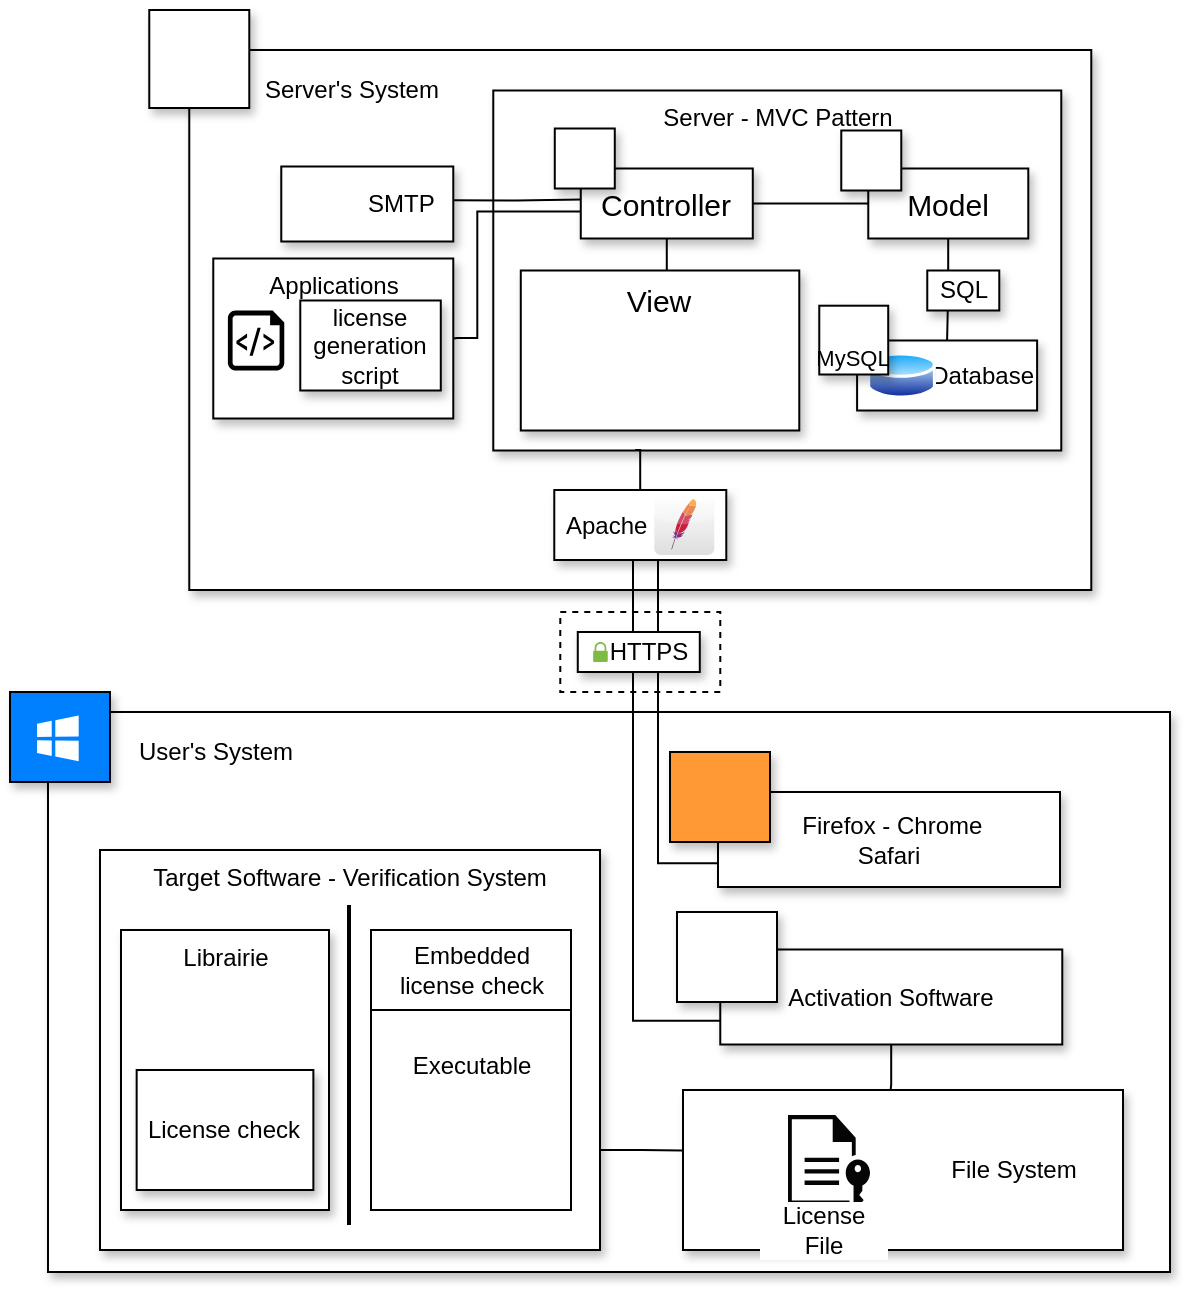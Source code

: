 <mxfile version="15.9.1" type="device"><diagram id="l9h-be2AoQLYjOmCdiXf" name="Page-1"><mxGraphModel dx="1190" dy="692" grid="1" gridSize="10" guides="1" tooltips="1" connect="1" arrows="1" fold="1" page="1" pageScale="1" pageWidth="827" pageHeight="1169" math="0" shadow="0"><root><mxCell id="0"/><mxCell id="1" parent="0"/><mxCell id="xCH91MbwiDZ83T-bRbjI-2" value="" style="rounded=0;whiteSpace=wrap;html=1;sketch=0;shadow=1;" parent="1" vertex="1"><mxGeometry x="213.64" y="189" width="451" height="270" as="geometry"/></mxCell><mxCell id="xCH91MbwiDZ83T-bRbjI-3" value="Server - MVC Pattern" style="rounded=0;whiteSpace=wrap;html=1;verticalAlign=top;sketch=0;shadow=1;" parent="1" vertex="1"><mxGeometry x="365.64" y="209.25" width="284" height="180" as="geometry"/></mxCell><mxCell id="xCH91MbwiDZ83T-bRbjI-4" value="" style="rounded=0;whiteSpace=wrap;html=1;sketch=0;shadow=1;" parent="1" vertex="1"><mxGeometry x="143" y="520" width="561" height="280" as="geometry"/></mxCell><mxCell id="xCH91MbwiDZ83T-bRbjI-63" style="edgeStyle=orthogonalEdgeStyle;rounded=0;orthogonalLoop=1;jettySize=auto;html=1;entryX=0.5;entryY=1;entryDx=0;entryDy=0;endArrow=none;endFill=0;" parent="1" target="xCH91MbwiDZ83T-bRbjI-12" edge="1"><mxGeometry relative="1" as="geometry"><mxPoint x="472.64" y="333.25" as="sourcePoint"/></mxGeometry></mxCell><mxCell id="woZPl2-9SWGTo0mZ8nst-27" style="edgeStyle=orthogonalEdgeStyle;rounded=0;orthogonalLoop=1;jettySize=auto;html=1;entryX=0.5;entryY=0;entryDx=0;entryDy=0;fontSize=11;startArrow=none;startFill=0;endArrow=none;endFill=0;" edge="1" parent="1" source="xCH91MbwiDZ83T-bRbjI-8" target="woZPl2-9SWGTo0mZ8nst-26"><mxGeometry relative="1" as="geometry"/></mxCell><mxCell id="xCH91MbwiDZ83T-bRbjI-8" value="&lt;font style=&quot;font-size: 15px&quot;&gt;Model&lt;/font&gt;" style="rounded=0;whiteSpace=wrap;html=1;sketch=0;shadow=1;" parent="1" vertex="1"><mxGeometry x="553.14" y="248.25" width="80" height="35" as="geometry"/></mxCell><mxCell id="xCH91MbwiDZ83T-bRbjI-9" style="edgeStyle=orthogonalEdgeStyle;rounded=0;orthogonalLoop=1;jettySize=auto;html=1;entryX=0;entryY=0.5;entryDx=0;entryDy=0;endArrow=none;endFill=0;" parent="1" source="xCH91MbwiDZ83T-bRbjI-12" target="xCH91MbwiDZ83T-bRbjI-8" edge="1"><mxGeometry relative="1" as="geometry"/></mxCell><mxCell id="woZPl2-9SWGTo0mZ8nst-36" style="edgeStyle=orthogonalEdgeStyle;rounded=0;orthogonalLoop=1;jettySize=auto;html=1;entryX=0.994;entryY=0.45;entryDx=0;entryDy=0;fontSize=15;startArrow=none;startFill=0;endArrow=none;endFill=0;entryPerimeter=0;" edge="1" parent="1" target="xCH91MbwiDZ83T-bRbjI-13"><mxGeometry relative="1" as="geometry"><mxPoint x="409.39" y="263.75" as="sourcePoint"/><mxPoint x="354.64" y="263.75" as="targetPoint"/></mxGeometry></mxCell><mxCell id="woZPl2-9SWGTo0mZ8nst-37" style="edgeStyle=orthogonalEdgeStyle;rounded=0;orthogonalLoop=1;jettySize=auto;html=1;entryX=1;entryY=0.5;entryDx=0;entryDy=0;fontSize=15;startArrow=none;startFill=0;endArrow=none;endFill=0;" edge="1" parent="1" target="xCH91MbwiDZ83T-bRbjI-15"><mxGeometry relative="1" as="geometry"><mxPoint x="416.39" y="269.8" as="sourcePoint"/><mxPoint x="347.64" y="337.57" as="targetPoint"/><Array as="points"><mxPoint x="357.64" y="270"/><mxPoint x="357.64" y="333"/><mxPoint x="347.64" y="333"/></Array></mxGeometry></mxCell><mxCell id="xCH91MbwiDZ83T-bRbjI-12" value="&lt;font style=&quot;font-size: 15px&quot;&gt;Controller&lt;/font&gt;" style="rounded=0;whiteSpace=wrap;html=1;sketch=0;shadow=1;" parent="1" vertex="1"><mxGeometry x="409.39" y="248.25" width="86" height="35" as="geometry"/></mxCell><mxCell id="xCH91MbwiDZ83T-bRbjI-13" value="&amp;nbsp;&amp;nbsp;&amp;nbsp;&amp;nbsp;&amp;nbsp;&amp;nbsp;&amp;nbsp;&amp;nbsp;&amp;nbsp; SMTP" style="rounded=0;whiteSpace=wrap;html=1;sketch=0;shadow=1;" parent="1" vertex="1"><mxGeometry x="259.64" y="247.25" width="86" height="37.5" as="geometry"/></mxCell><mxCell id="xCH91MbwiDZ83T-bRbjI-14" value="&lt;font style=&quot;font-size: 15px&quot;&gt;View&lt;/font&gt;" style="rounded=0;whiteSpace=wrap;html=1;verticalAlign=top;sketch=0;shadow=1;" parent="1" vertex="1"><mxGeometry x="379.39" y="299.25" width="139.25" height="80" as="geometry"/></mxCell><mxCell id="xCH91MbwiDZ83T-bRbjI-15" value="Applications" style="rounded=0;whiteSpace=wrap;html=1;verticalAlign=top;sketch=0;shadow=1;" parent="1" vertex="1"><mxGeometry x="225.64" y="293.25" width="120" height="80" as="geometry"/></mxCell><mxCell id="xCH91MbwiDZ83T-bRbjI-16" value="license generation script" style="rounded=0;whiteSpace=wrap;html=1;verticalAlign=middle;sketch=0;shadow=1;" parent="1" vertex="1"><mxGeometry x="269.14" y="314.25" width="70.25" height="45" as="geometry"/></mxCell><mxCell id="xCH91MbwiDZ83T-bRbjI-17" value="" style="shape=image;html=1;verticalAlign=top;verticalLabelPosition=bottom;labelBackgroundColor=#ffffff;imageAspect=0;aspect=fixed;image=https://cdn3.iconfinder.com/data/icons/file-extension-names-vol-3-2/512/38-128.png;rounded=0;sketch=0;" parent="1" vertex="1"><mxGeometry x="386.39" y="328.25" width="45" height="45" as="geometry"/></mxCell><mxCell id="xCH91MbwiDZ83T-bRbjI-18" value="" style="shape=image;html=1;verticalAlign=top;verticalLabelPosition=bottom;labelBackgroundColor=#ffffff;imageAspect=0;aspect=fixed;image=https://cdn3.iconfinder.com/data/icons/file-extension-names-vol-3-2/512/48-128.png;rounded=0;sketch=0;" parent="1" vertex="1"><mxGeometry x="425.14" y="328.25" width="45" height="45" as="geometry"/></mxCell><mxCell id="xCH91MbwiDZ83T-bRbjI-19" value="" style="shape=image;html=1;verticalAlign=top;verticalLabelPosition=bottom;labelBackgroundColor=#ffffff;imageAspect=0;aspect=fixed;image=https://cdn3.iconfinder.com/data/icons/file-extension-names-vol-3-2/512/26-128.png;rounded=0;sketch=0;" parent="1" vertex="1"><mxGeometry x="464.39" y="328.25" width="45" height="45" as="geometry"/></mxCell><mxCell id="xCH91MbwiDZ83T-bRbjI-22" value="&lt;div&gt;&amp;nbsp;Firefox - Chrome&lt;br&gt;&lt;/div&gt;&lt;div&gt;Safari&lt;/div&gt;" style="rounded=0;whiteSpace=wrap;html=1;verticalAlign=middle;sketch=0;shadow=1;" parent="1" vertex="1"><mxGeometry x="478" y="560" width="171" height="47.5" as="geometry"/></mxCell><mxCell id="xCH91MbwiDZ83T-bRbjI-31" value="" style="group;fillColor=#ffe6cc;strokeColor=#d79b00;" parent="1" vertex="1" connectable="0"><mxGeometry x="454" y="540" width="50" height="45" as="geometry"/></mxCell><mxCell id="xCH91MbwiDZ83T-bRbjI-32" value="" style="rounded=0;whiteSpace=wrap;html=1;sketch=0;shadow=1;fillColor=#FF9933;" parent="xCH91MbwiDZ83T-bRbjI-31" vertex="1"><mxGeometry width="50" height="45" as="geometry"/></mxCell><mxCell id="xCH91MbwiDZ83T-bRbjI-33" value="" style="shape=image;html=1;verticalAlign=top;verticalLabelPosition=bottom;labelBackgroundColor=#ffffff;imageAspect=0;aspect=fixed;image=https://cdn0.iconfinder.com/data/icons/picons-social/57/72-firefox-2-128.png;rounded=0;shadow=0;sketch=0;strokeWidth=1;imageBackground=none;" parent="xCH91MbwiDZ83T-bRbjI-31" vertex="1"><mxGeometry x="2.5" width="45" height="45" as="geometry"/></mxCell><mxCell id="xCH91MbwiDZ83T-bRbjI-34" value="" style="rounded=0;whiteSpace=wrap;html=1;verticalAlign=bottom;sketch=0;shadow=1;align=right;" parent="1" vertex="1"><mxGeometry x="460.5" y="709" width="220" height="80" as="geometry"/></mxCell><mxCell id="xCH91MbwiDZ83T-bRbjI-42" value="" style="sketch=0;pointerEvents=1;shadow=0;dashed=0;html=1;strokeColor=none;fillColor=#050505;labelPosition=center;verticalLabelPosition=bottom;verticalAlign=bottom;outlineConnect=0;align=center;shape=mxgraph.office.concepts.file_key;rounded=0;" parent="1" vertex="1"><mxGeometry x="513" y="721.5" width="41" height="50" as="geometry"/></mxCell><mxCell id="xCH91MbwiDZ83T-bRbjI-44" value="" style="rounded=0;whiteSpace=wrap;html=1;sketch=0;shadow=1;fillColor=#007FFF;" parent="1" vertex="1"><mxGeometry x="124" y="510" width="50" height="45" as="geometry"/></mxCell><mxCell id="xCH91MbwiDZ83T-bRbjI-45" value="" style="sketch=0;pointerEvents=1;shadow=0;dashed=0;html=1;strokeColor=none;fillColor=#007FFF;labelPosition=center;verticalLabelPosition=bottom;verticalAlign=top;align=center;outlineConnect=0;shape=mxgraph.veeam2.microsoft_windows;rounded=0;fontColor=none;" parent="1" vertex="1"><mxGeometry x="129" y="512.5" width="40" height="40" as="geometry"/></mxCell><mxCell id="xCH91MbwiDZ83T-bRbjI-46" value="" style="group" parent="1" vertex="1" connectable="0"><mxGeometry x="193.64" y="169" width="50" height="49" as="geometry"/></mxCell><mxCell id="xCH91MbwiDZ83T-bRbjI-47" value="" style="rounded=0;whiteSpace=wrap;html=1;sketch=0;shadow=1;" parent="xCH91MbwiDZ83T-bRbjI-46" vertex="1"><mxGeometry width="50" height="49" as="geometry"/></mxCell><mxCell id="xCH91MbwiDZ83T-bRbjI-48" value="" style="group" parent="xCH91MbwiDZ83T-bRbjI-46" vertex="1" connectable="0"><mxGeometry x="2" y="2" width="45" height="45" as="geometry"/></mxCell><mxCell id="xCH91MbwiDZ83T-bRbjI-49" value="" style="shape=image;html=1;verticalAlign=top;verticalLabelPosition=bottom;labelBackgroundColor=#ffffff;imageAspect=0;aspect=fixed;image=https://cdn1.iconfinder.com/data/icons/operating-system-flat-1/30/linux-128.png;rounded=0;shadow=1;sketch=0;fontColor=none;strokeWidth=1;fillColor=#000000;fontStyle=4" parent="xCH91MbwiDZ83T-bRbjI-48" vertex="1"><mxGeometry x="16" y="12" width="21" height="21" as="geometry"/></mxCell><mxCell id="xCH91MbwiDZ83T-bRbjI-50" value="" style="shape=image;html=1;verticalAlign=top;verticalLabelPosition=bottom;labelBackgroundColor=#ffffff;imageAspect=0;aspect=fixed;image=https://cdn1.iconfinder.com/data/icons/logos-brands-1/24/logo_brand_brands_logos_ubuntu-128.png;rounded=0;shadow=1;sketch=0;fontColor=none;strokeWidth=1;fillColor=#000000;fontStyle=4" parent="xCH91MbwiDZ83T-bRbjI-48" vertex="1"><mxGeometry width="45" height="45" as="geometry"/></mxCell><mxCell id="xCH91MbwiDZ83T-bRbjI-52" value="" style="sketch=0;aspect=fixed;pointerEvents=1;shadow=0;dashed=0;html=1;strokeColor=none;labelPosition=center;verticalLabelPosition=bottom;verticalAlign=top;align=center;fillColor=#000000;shape=mxgraph.azure.script_file" parent="1" vertex="1"><mxGeometry x="232.94" y="319.25" width="28.2" height="30" as="geometry"/></mxCell><mxCell id="xCH91MbwiDZ83T-bRbjI-56" value="" style="shape=image;html=1;verticalAlign=top;verticalLabelPosition=bottom;labelBackgroundColor=#ffffff;imageAspect=0;aspect=fixed;image=https://cdn4.iconfinder.com/data/icons/miu-black-social-2/60/mail-128.png;labelBorderColor=none;fontColor=default;strokeColor=#000000;fillColor=none;gradientColor=none;" parent="1" vertex="1"><mxGeometry x="262.39" y="249.38" width="33.25" height="33.25" as="geometry"/></mxCell><mxCell id="xCH91MbwiDZ83T-bRbjI-76" value="File System" style="text;html=1;strokeColor=none;fillColor=none;align=center;verticalAlign=middle;whiteSpace=wrap;rounded=0;" parent="1" vertex="1"><mxGeometry x="590.5" y="734" width="70" height="30" as="geometry"/></mxCell><mxCell id="xCH91MbwiDZ83T-bRbjI-80" value="User's System" style="text;html=1;strokeColor=none;fillColor=none;align=center;verticalAlign=middle;whiteSpace=wrap;rounded=0;labelBackgroundColor=#FFFFFF;" parent="1" vertex="1"><mxGeometry x="174" y="525" width="106" height="30" as="geometry"/></mxCell><mxCell id="xCH91MbwiDZ83T-bRbjI-81" value="Server's System" style="text;html=1;strokeColor=none;fillColor=none;align=center;verticalAlign=middle;whiteSpace=wrap;rounded=0;labelBackgroundColor=#FFFFFF;" parent="1" vertex="1"><mxGeometry x="243.64" y="194" width="102" height="30" as="geometry"/></mxCell><mxCell id="xCH91MbwiDZ83T-bRbjI-84" value="License File" style="text;html=1;strokeColor=none;fillColor=none;align=center;verticalAlign=middle;whiteSpace=wrap;rounded=0;labelBackgroundColor=#FFFFFF;" parent="1" vertex="1"><mxGeometry x="497.5" y="764" width="66" height="30" as="geometry"/></mxCell><mxCell id="woZPl2-9SWGTo0mZ8nst-7" value="" style="group" vertex="1" connectable="0" parent="1"><mxGeometry x="396.39" y="228.25" width="30" height="30" as="geometry"/></mxCell><mxCell id="woZPl2-9SWGTo0mZ8nst-8" value="" style="rounded=0;whiteSpace=wrap;html=1;sketch=0;shadow=1;" vertex="1" parent="woZPl2-9SWGTo0mZ8nst-7"><mxGeometry width="30" height="30" as="geometry"/></mxCell><mxCell id="woZPl2-9SWGTo0mZ8nst-9" value="" style="shape=image;html=1;verticalAlign=top;verticalLabelPosition=bottom;labelBackgroundColor=#ffffff;imageAspect=0;aspect=fixed;image=https://cdn4.iconfinder.com/data/icons/scripting-and-programming-languages/512/php-128.png;dashed=1;fillColor=#000000;" vertex="1" parent="woZPl2-9SWGTo0mZ8nst-7"><mxGeometry x="1.252" y="1.256" width="28.744" height="28.744" as="geometry"/></mxCell><mxCell id="woZPl2-9SWGTo0mZ8nst-26" value="&lt;div&gt;Database&lt;/div&gt;" style="rounded=0;whiteSpace=wrap;html=1;sketch=0;shadow=1;align=right;verticalAlign=middle;" vertex="1" parent="1"><mxGeometry x="547.55" y="334.25" width="90" height="35" as="geometry"/></mxCell><mxCell id="xCH91MbwiDZ83T-bRbjI-54" value="" style="aspect=fixed;perimeter=ellipsePerimeter;html=1;align=center;shadow=0;dashed=0;spacingTop=3;image;image=img/lib/active_directory/database.svg;strokeColor=#FFFFFF;fillColor=#000000;fontColor=#000000;" parent="1" vertex="1"><mxGeometry x="552.55" y="339" width="34.46" height="25.5" as="geometry"/></mxCell><mxCell id="woZPl2-9SWGTo0mZ8nst-22" value="" style="group" vertex="1" connectable="0" parent="1"><mxGeometry x="528.64" y="316.85" width="37.91" height="34.4" as="geometry"/></mxCell><mxCell id="woZPl2-9SWGTo0mZ8nst-23" value="" style="rounded=0;whiteSpace=wrap;html=1;sketch=0;shadow=1;" vertex="1" parent="woZPl2-9SWGTo0mZ8nst-22"><mxGeometry width="34.464" height="34.4" as="geometry"/></mxCell><mxCell id="woZPl2-9SWGTo0mZ8nst-24" value="" style="shape=image;html=1;verticalAlign=top;verticalLabelPosition=bottom;labelBackgroundColor=#ffffff;imageAspect=0;aspect=fixed;image=https://cdn1.iconfinder.com/data/icons/simple-icons/128/mysql-128-black.png;fontSize=15;" vertex="1" parent="woZPl2-9SWGTo0mZ8nst-22"><mxGeometry x="3.446" y="-1.376" width="25.477" height="25.477" as="geometry"/></mxCell><mxCell id="woZPl2-9SWGTo0mZ8nst-25" value="&lt;font style=&quot;font-size: 11px&quot;&gt;MySQL&lt;/font&gt;" style="text;html=1;strokeColor=none;fillColor=none;align=center;verticalAlign=middle;whiteSpace=wrap;rounded=0;fontSize=15;" vertex="1" parent="woZPl2-9SWGTo0mZ8nst-22"><mxGeometry x="-3.446" y="13.76" width="41.356" height="20.64" as="geometry"/></mxCell><mxCell id="woZPl2-9SWGTo0mZ8nst-28" value="" style="group" vertex="1" connectable="0" parent="1"><mxGeometry x="539.64" y="229.25" width="30" height="30" as="geometry"/></mxCell><mxCell id="woZPl2-9SWGTo0mZ8nst-29" value="" style="rounded=0;whiteSpace=wrap;html=1;sketch=0;shadow=1;" vertex="1" parent="woZPl2-9SWGTo0mZ8nst-28"><mxGeometry width="30" height="30" as="geometry"/></mxCell><mxCell id="woZPl2-9SWGTo0mZ8nst-30" value="" style="shape=image;html=1;verticalAlign=top;verticalLabelPosition=bottom;labelBackgroundColor=#ffffff;imageAspect=0;aspect=fixed;image=https://cdn4.iconfinder.com/data/icons/scripting-and-programming-languages/512/php-128.png;dashed=1;fillColor=#000000;" vertex="1" parent="woZPl2-9SWGTo0mZ8nst-28"><mxGeometry x="1.252" y="1.256" width="28.744" height="28.744" as="geometry"/></mxCell><mxCell id="woZPl2-9SWGTo0mZ8nst-31" value="SQL" style="rounded=0;whiteSpace=wrap;html=1;shadow=1;sketch=0;verticalAlign=middle;" vertex="1" parent="1"><mxGeometry x="582.64" y="299.25" width="36" height="20" as="geometry"/></mxCell><mxCell id="woZPl2-9SWGTo0mZ8nst-38" style="edgeStyle=orthogonalEdgeStyle;rounded=0;orthogonalLoop=1;jettySize=auto;html=1;entryX=0.25;entryY=1;entryDx=0;entryDy=0;fontSize=15;startArrow=none;startFill=0;endArrow=none;endFill=0;" edge="1" parent="1" source="woZPl2-9SWGTo0mZ8nst-33" target="xCH91MbwiDZ83T-bRbjI-3"><mxGeometry relative="1" as="geometry"/></mxCell><mxCell id="woZPl2-9SWGTo0mZ8nst-55" style="edgeStyle=orthogonalEdgeStyle;rounded=0;orthogonalLoop=1;jettySize=auto;html=1;exitX=0.5;exitY=1;exitDx=0;exitDy=0;entryX=0;entryY=0.75;entryDx=0;entryDy=0;fontSize=15;startArrow=none;startFill=0;endArrow=none;endFill=0;" edge="1" parent="1" target="xCH91MbwiDZ83T-bRbjI-22"><mxGeometry relative="1" as="geometry"><mxPoint x="437.14" y="444" as="sourcePoint"/><mxPoint x="476" y="595.625" as="targetPoint"/><Array as="points"><mxPoint x="448" y="444"/><mxPoint x="448" y="596"/></Array></mxGeometry></mxCell><mxCell id="woZPl2-9SWGTo0mZ8nst-56" style="edgeStyle=orthogonalEdgeStyle;rounded=0;orthogonalLoop=1;jettySize=auto;html=1;exitX=0.5;exitY=1;exitDx=0;exitDy=0;entryX=0;entryY=0.75;entryDx=0;entryDy=0;fontSize=15;startArrow=none;startFill=0;endArrow=none;endFill=0;" edge="1" parent="1"><mxGeometry relative="1" as="geometry"><mxPoint x="435.5" y="444" as="sourcePoint"/><mxPoint x="491.14" y="674.375" as="targetPoint"/><Array as="points"><mxPoint x="436" y="674"/></Array></mxGeometry></mxCell><mxCell id="woZPl2-9SWGTo0mZ8nst-33" value="Apache&amp;nbsp;&amp;nbsp;&amp;nbsp;&amp;nbsp;&amp;nbsp;&amp;nbsp;&amp;nbsp;&amp;nbsp;&amp;nbsp;&amp;nbsp; " style="rounded=0;whiteSpace=wrap;html=1;sketch=0;shadow=1;" vertex="1" parent="1"><mxGeometry x="396.14" y="409" width="86" height="35" as="geometry"/></mxCell><mxCell id="woZPl2-9SWGTo0mZ8nst-34" value="" style="dashed=0;outlineConnect=0;html=1;align=center;labelPosition=center;verticalLabelPosition=bottom;verticalAlign=top;shape=mxgraph.webicons.apache;gradientColor=#DFDEDE;fontColor=#000000;strokeColor=#FFFFFF;aspect=fixed;" vertex="1" parent="1"><mxGeometry x="446.14" y="411.5" width="30" height="30" as="geometry"/></mxCell><mxCell id="woZPl2-9SWGTo0mZ8nst-57" style="edgeStyle=orthogonalEdgeStyle;rounded=0;orthogonalLoop=1;jettySize=auto;html=1;exitX=1;exitY=0.75;exitDx=0;exitDy=0;entryX=-0.002;entryY=0.378;entryDx=0;entryDy=0;entryPerimeter=0;fontSize=15;startArrow=none;startFill=0;endArrow=none;endFill=0;" edge="1" parent="1" source="woZPl2-9SWGTo0mZ8nst-42" target="xCH91MbwiDZ83T-bRbjI-34"><mxGeometry relative="1" as="geometry"/></mxCell><mxCell id="woZPl2-9SWGTo0mZ8nst-42" value="Target Software - Verification System" style="rounded=0;whiteSpace=wrap;html=1;verticalAlign=top;sketch=0;shadow=1;" vertex="1" parent="1"><mxGeometry x="169" y="589" width="250" height="200" as="geometry"/></mxCell><mxCell id="woZPl2-9SWGTo0mZ8nst-43" value="&lt;div&gt;Librairie&lt;br&gt;&lt;/div&gt;&lt;div&gt;&lt;br&gt;&lt;/div&gt;" style="rounded=0;whiteSpace=wrap;html=1;verticalAlign=top;sketch=0;shadow=1;" vertex="1" parent="1"><mxGeometry x="179.5" y="629" width="104" height="140" as="geometry"/></mxCell><mxCell id="woZPl2-9SWGTo0mZ8nst-44" value="" style="line;strokeWidth=2;direction=south;html=1;verticalAlign=middle;" vertex="1" parent="1"><mxGeometry x="288.5" y="616.5" width="10" height="160" as="geometry"/></mxCell><mxCell id="woZPl2-9SWGTo0mZ8nst-45" value="Embedded license check" style="rounded=0;whiteSpace=wrap;html=1;align=center;verticalAlign=middle;" vertex="1" parent="1"><mxGeometry x="304.5" y="629" width="100" height="40" as="geometry"/></mxCell><mxCell id="woZPl2-9SWGTo0mZ8nst-46" value="&lt;div&gt;&lt;br&gt;&lt;/div&gt;&lt;div&gt;Executable&lt;/div&gt;" style="rounded=0;whiteSpace=wrap;html=1;align=center;verticalAlign=top;" vertex="1" parent="1"><mxGeometry x="304.5" y="669" width="100" height="100" as="geometry"/></mxCell><mxCell id="woZPl2-9SWGTo0mZ8nst-47" value="" style="shape=image;html=1;verticalAlign=top;verticalLabelPosition=bottom;labelBackgroundColor=#ffffff;imageAspect=0;aspect=fixed;image=https://cdn3.iconfinder.com/data/icons/file-extension-names-vol-3-2/512/42-128.png;dashed=1;fillColor=none;" vertex="1" parent="1"><mxGeometry x="332" y="711.5" width="45" height="45" as="geometry"/></mxCell><mxCell id="woZPl2-9SWGTo0mZ8nst-48" value="License check" style="rounded=0;whiteSpace=wrap;html=1;verticalAlign=middle;sketch=0;shadow=1;" vertex="1" parent="1"><mxGeometry x="187.33" y="699" width="88.35" height="60" as="geometry"/></mxCell><mxCell id="woZPl2-9SWGTo0mZ8nst-49" value="" style="shape=image;verticalLabelPosition=bottom;labelBackgroundColor=#FFFFFF;verticalAlign=top;aspect=fixed;imageAspect=0;image=http://www.techbaz.org/Course/img/csharp-logo.png;" vertex="1" parent="1"><mxGeometry x="219.51" y="666.5" width="23.98" height="22.5" as="geometry"/></mxCell><mxCell id="woZPl2-9SWGTo0mZ8nst-52" style="edgeStyle=orthogonalEdgeStyle;rounded=0;orthogonalLoop=1;jettySize=auto;html=1;entryX=0.472;entryY=-0.003;entryDx=0;entryDy=0;entryPerimeter=0;fontSize=15;startArrow=none;startFill=0;endArrow=none;endFill=0;" edge="1" parent="1" source="woZPl2-9SWGTo0mZ8nst-50" target="xCH91MbwiDZ83T-bRbjI-34"><mxGeometry relative="1" as="geometry"/></mxCell><mxCell id="woZPl2-9SWGTo0mZ8nst-50" value="Activation Software" style="rounded=0;whiteSpace=wrap;html=1;verticalAlign=middle;sketch=0;shadow=1;" vertex="1" parent="1"><mxGeometry x="479.14" y="638.75" width="171" height="47.5" as="geometry"/></mxCell><mxCell id="xCH91MbwiDZ83T-bRbjI-28" value="" style="group" parent="1" vertex="1" connectable="0"><mxGeometry x="457.5" y="620" width="50" height="45" as="geometry"/></mxCell><mxCell id="xCH91MbwiDZ83T-bRbjI-29" value="" style="rounded=0;whiteSpace=wrap;html=1;sketch=0;shadow=1;" parent="xCH91MbwiDZ83T-bRbjI-28" vertex="1"><mxGeometry width="50" height="45" as="geometry"/></mxCell><mxCell id="xCH91MbwiDZ83T-bRbjI-30" value="" style="shape=image;verticalLabelPosition=bottom;labelBackgroundColor=#ffffff;verticalAlign=top;aspect=fixed;imageAspect=0;image=http://www.techbaz.org/Course/img/csharp-logo.png;" parent="xCH91MbwiDZ83T-bRbjI-28" vertex="1"><mxGeometry x="2.5" y="1.38" width="45" height="42.23" as="geometry"/></mxCell><mxCell id="xCH91MbwiDZ83T-bRbjI-1" value="" style="rounded=0;whiteSpace=wrap;html=1;fillColor=none;dashed=1;" parent="1" vertex="1"><mxGeometry x="399.14" y="470" width="80" height="40" as="geometry"/></mxCell><mxCell id="xCH91MbwiDZ83T-bRbjI-25" value="&amp;nbsp;&amp;nbsp; HTTPS" style="rounded=0;whiteSpace=wrap;html=1;shadow=1;sketch=0;verticalAlign=middle;" parent="1" vertex="1"><mxGeometry x="407.89" y="480" width="61" height="20" as="geometry"/></mxCell><mxCell id="xCH91MbwiDZ83T-bRbjI-57" value="" style="sketch=0;pointerEvents=1;shadow=0;dashed=0;html=1;strokeColor=none;labelPosition=center;verticalLabelPosition=bottom;verticalAlign=top;outlineConnect=0;align=center;shape=mxgraph.office.security.lock_protected;fillColor=#7FBA42;labelBackgroundColor=none;labelBorderColor=none;fontColor=#39FF2B;aspect=fixed;" parent="1" vertex="1"><mxGeometry x="415.58" y="485" width="7.31" height="10" as="geometry"/></mxCell></root></mxGraphModel></diagram></mxfile>
